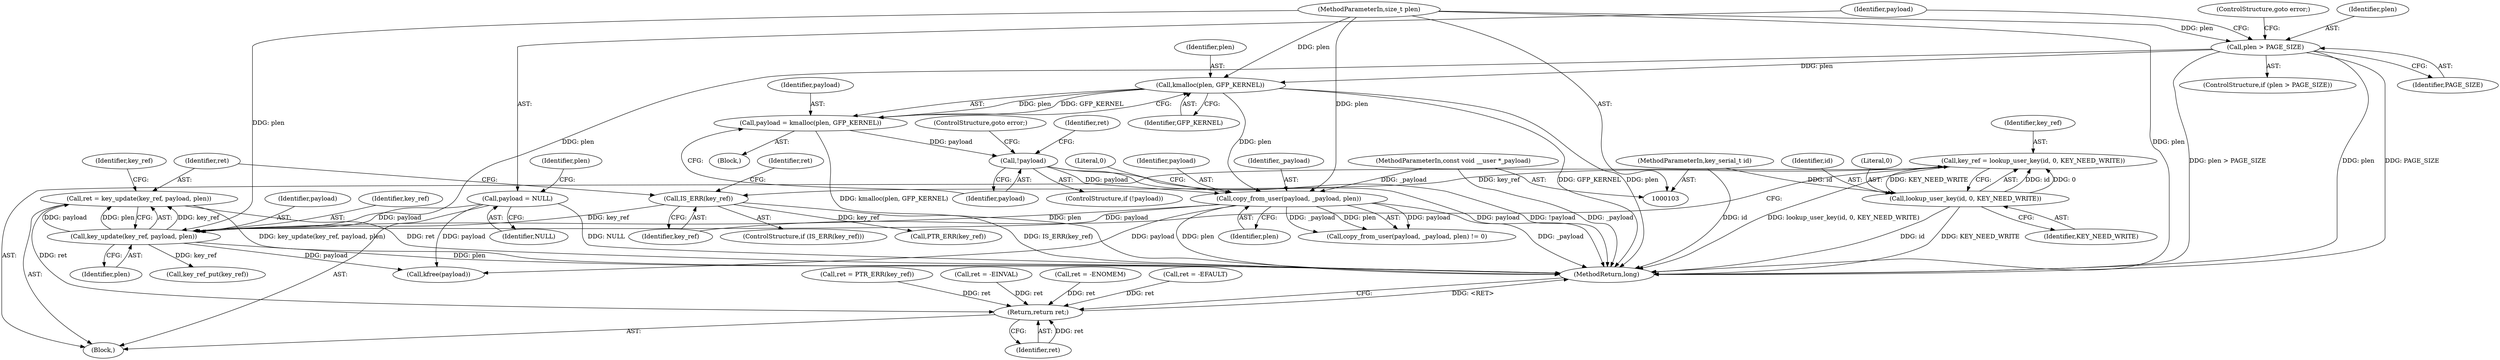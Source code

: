 digraph "0_linux_5649645d725c73df4302428ee4e02c869248b4c5_0@API" {
"1000166" [label="(Call,ret = key_update(key_ref, payload, plen))"];
"1000168" [label="(Call,key_update(key_ref, payload, plen))"];
"1000158" [label="(Call,IS_ERR(key_ref))"];
"1000151" [label="(Call,key_ref = lookup_user_key(id, 0, KEY_NEED_WRITE))"];
"1000153" [label="(Call,lookup_user_key(id, 0, KEY_NEED_WRITE))"];
"1000104" [label="(MethodParameterIn,key_serial_t id)"];
"1000120" [label="(Call,payload = NULL)"];
"1000145" [label="(Call,copy_from_user(payload, _payload, plen))"];
"1000136" [label="(Call,!payload)"];
"1000130" [label="(Call,payload = kmalloc(plen, GFP_KERNEL))"];
"1000132" [label="(Call,kmalloc(plen, GFP_KERNEL))"];
"1000116" [label="(Call,plen > PAGE_SIZE)"];
"1000106" [label="(MethodParameterIn,size_t plen)"];
"1000105" [label="(MethodParameterIn,const void __user *_payload)"];
"1000178" [label="(Return,return ret;)"];
"1000175" [label="(Call,kfree(payload))"];
"1000157" [label="(ControlStructure,if (IS_ERR(key_ref)))"];
"1000154" [label="(Identifier,id)"];
"1000180" [label="(MethodReturn,long)"];
"1000162" [label="(Identifier,ret)"];
"1000117" [label="(Identifier,plen)"];
"1000138" [label="(ControlStructure,goto error;)"];
"1000119" [label="(ControlStructure,goto error;)"];
"1000105" [label="(MethodParameterIn,const void __user *_payload)"];
"1000140" [label="(Identifier,ret)"];
"1000153" [label="(Call,lookup_user_key(id, 0, KEY_NEED_WRITE))"];
"1000168" [label="(Call,key_update(key_ref, payload, plen))"];
"1000156" [label="(Identifier,KEY_NEED_WRITE)"];
"1000115" [label="(ControlStructure,if (plen > PAGE_SIZE))"];
"1000163" [label="(Call,PTR_ERR(key_ref))"];
"1000173" [label="(Identifier,key_ref)"];
"1000155" [label="(Literal,0)"];
"1000136" [label="(Call,!payload)"];
"1000118" [label="(Identifier,PAGE_SIZE)"];
"1000170" [label="(Identifier,payload)"];
"1000161" [label="(Call,ret = PTR_ERR(key_ref))"];
"1000135" [label="(ControlStructure,if (!payload))"];
"1000151" [label="(Call,key_ref = lookup_user_key(id, 0, KEY_NEED_WRITE))"];
"1000124" [label="(Identifier,plen)"];
"1000147" [label="(Identifier,_payload)"];
"1000111" [label="(Call,ret = -EINVAL)"];
"1000169" [label="(Identifier,key_ref)"];
"1000106" [label="(MethodParameterIn,size_t plen)"];
"1000131" [label="(Identifier,payload)"];
"1000133" [label="(Identifier,plen)"];
"1000107" [label="(Block,)"];
"1000134" [label="(Identifier,GFP_KERNEL)"];
"1000145" [label="(Call,copy_from_user(payload, _payload, plen))"];
"1000149" [label="(Literal,0)"];
"1000104" [label="(MethodParameterIn,key_serial_t id)"];
"1000122" [label="(Identifier,NULL)"];
"1000152" [label="(Identifier,key_ref)"];
"1000126" [label="(Call,ret = -ENOMEM)"];
"1000178" [label="(Return,return ret;)"];
"1000132" [label="(Call,kmalloc(plen, GFP_KERNEL))"];
"1000158" [label="(Call,IS_ERR(key_ref))"];
"1000116" [label="(Call,plen > PAGE_SIZE)"];
"1000125" [label="(Block,)"];
"1000139" [label="(Call,ret = -EFAULT)"];
"1000120" [label="(Call,payload = NULL)"];
"1000167" [label="(Identifier,ret)"];
"1000137" [label="(Identifier,payload)"];
"1000148" [label="(Identifier,plen)"];
"1000171" [label="(Identifier,plen)"];
"1000146" [label="(Identifier,payload)"];
"1000130" [label="(Call,payload = kmalloc(plen, GFP_KERNEL))"];
"1000166" [label="(Call,ret = key_update(key_ref, payload, plen))"];
"1000159" [label="(Identifier,key_ref)"];
"1000121" [label="(Identifier,payload)"];
"1000179" [label="(Identifier,ret)"];
"1000172" [label="(Call,key_ref_put(key_ref))"];
"1000144" [label="(Call,copy_from_user(payload, _payload, plen) != 0)"];
"1000166" -> "1000107"  [label="AST: "];
"1000166" -> "1000168"  [label="CFG: "];
"1000167" -> "1000166"  [label="AST: "];
"1000168" -> "1000166"  [label="AST: "];
"1000173" -> "1000166"  [label="CFG: "];
"1000166" -> "1000180"  [label="DDG: key_update(key_ref, payload, plen)"];
"1000166" -> "1000180"  [label="DDG: ret"];
"1000168" -> "1000166"  [label="DDG: key_ref"];
"1000168" -> "1000166"  [label="DDG: payload"];
"1000168" -> "1000166"  [label="DDG: plen"];
"1000166" -> "1000178"  [label="DDG: ret"];
"1000168" -> "1000171"  [label="CFG: "];
"1000169" -> "1000168"  [label="AST: "];
"1000170" -> "1000168"  [label="AST: "];
"1000171" -> "1000168"  [label="AST: "];
"1000168" -> "1000180"  [label="DDG: plen"];
"1000158" -> "1000168"  [label="DDG: key_ref"];
"1000120" -> "1000168"  [label="DDG: payload"];
"1000145" -> "1000168"  [label="DDG: payload"];
"1000145" -> "1000168"  [label="DDG: plen"];
"1000116" -> "1000168"  [label="DDG: plen"];
"1000106" -> "1000168"  [label="DDG: plen"];
"1000168" -> "1000172"  [label="DDG: key_ref"];
"1000168" -> "1000175"  [label="DDG: payload"];
"1000158" -> "1000157"  [label="AST: "];
"1000158" -> "1000159"  [label="CFG: "];
"1000159" -> "1000158"  [label="AST: "];
"1000162" -> "1000158"  [label="CFG: "];
"1000167" -> "1000158"  [label="CFG: "];
"1000158" -> "1000180"  [label="DDG: IS_ERR(key_ref)"];
"1000151" -> "1000158"  [label="DDG: key_ref"];
"1000158" -> "1000163"  [label="DDG: key_ref"];
"1000151" -> "1000107"  [label="AST: "];
"1000151" -> "1000153"  [label="CFG: "];
"1000152" -> "1000151"  [label="AST: "];
"1000153" -> "1000151"  [label="AST: "];
"1000159" -> "1000151"  [label="CFG: "];
"1000151" -> "1000180"  [label="DDG: lookup_user_key(id, 0, KEY_NEED_WRITE)"];
"1000153" -> "1000151"  [label="DDG: id"];
"1000153" -> "1000151"  [label="DDG: 0"];
"1000153" -> "1000151"  [label="DDG: KEY_NEED_WRITE"];
"1000153" -> "1000156"  [label="CFG: "];
"1000154" -> "1000153"  [label="AST: "];
"1000155" -> "1000153"  [label="AST: "];
"1000156" -> "1000153"  [label="AST: "];
"1000153" -> "1000180"  [label="DDG: id"];
"1000153" -> "1000180"  [label="DDG: KEY_NEED_WRITE"];
"1000104" -> "1000153"  [label="DDG: id"];
"1000104" -> "1000103"  [label="AST: "];
"1000104" -> "1000180"  [label="DDG: id"];
"1000120" -> "1000107"  [label="AST: "];
"1000120" -> "1000122"  [label="CFG: "];
"1000121" -> "1000120"  [label="AST: "];
"1000122" -> "1000120"  [label="AST: "];
"1000124" -> "1000120"  [label="CFG: "];
"1000120" -> "1000180"  [label="DDG: NULL"];
"1000120" -> "1000175"  [label="DDG: payload"];
"1000145" -> "1000144"  [label="AST: "];
"1000145" -> "1000148"  [label="CFG: "];
"1000146" -> "1000145"  [label="AST: "];
"1000147" -> "1000145"  [label="AST: "];
"1000148" -> "1000145"  [label="AST: "];
"1000149" -> "1000145"  [label="CFG: "];
"1000145" -> "1000180"  [label="DDG: plen"];
"1000145" -> "1000180"  [label="DDG: _payload"];
"1000145" -> "1000144"  [label="DDG: payload"];
"1000145" -> "1000144"  [label="DDG: _payload"];
"1000145" -> "1000144"  [label="DDG: plen"];
"1000136" -> "1000145"  [label="DDG: payload"];
"1000105" -> "1000145"  [label="DDG: _payload"];
"1000132" -> "1000145"  [label="DDG: plen"];
"1000106" -> "1000145"  [label="DDG: plen"];
"1000145" -> "1000175"  [label="DDG: payload"];
"1000136" -> "1000135"  [label="AST: "];
"1000136" -> "1000137"  [label="CFG: "];
"1000137" -> "1000136"  [label="AST: "];
"1000138" -> "1000136"  [label="CFG: "];
"1000140" -> "1000136"  [label="CFG: "];
"1000136" -> "1000180"  [label="DDG: !payload"];
"1000136" -> "1000180"  [label="DDG: payload"];
"1000130" -> "1000136"  [label="DDG: payload"];
"1000130" -> "1000125"  [label="AST: "];
"1000130" -> "1000132"  [label="CFG: "];
"1000131" -> "1000130"  [label="AST: "];
"1000132" -> "1000130"  [label="AST: "];
"1000137" -> "1000130"  [label="CFG: "];
"1000130" -> "1000180"  [label="DDG: kmalloc(plen, GFP_KERNEL)"];
"1000132" -> "1000130"  [label="DDG: plen"];
"1000132" -> "1000130"  [label="DDG: GFP_KERNEL"];
"1000132" -> "1000134"  [label="CFG: "];
"1000133" -> "1000132"  [label="AST: "];
"1000134" -> "1000132"  [label="AST: "];
"1000132" -> "1000180"  [label="DDG: GFP_KERNEL"];
"1000132" -> "1000180"  [label="DDG: plen"];
"1000116" -> "1000132"  [label="DDG: plen"];
"1000106" -> "1000132"  [label="DDG: plen"];
"1000116" -> "1000115"  [label="AST: "];
"1000116" -> "1000118"  [label="CFG: "];
"1000117" -> "1000116"  [label="AST: "];
"1000118" -> "1000116"  [label="AST: "];
"1000119" -> "1000116"  [label="CFG: "];
"1000121" -> "1000116"  [label="CFG: "];
"1000116" -> "1000180"  [label="DDG: plen"];
"1000116" -> "1000180"  [label="DDG: PAGE_SIZE"];
"1000116" -> "1000180"  [label="DDG: plen > PAGE_SIZE"];
"1000106" -> "1000116"  [label="DDG: plen"];
"1000106" -> "1000103"  [label="AST: "];
"1000106" -> "1000180"  [label="DDG: plen"];
"1000105" -> "1000103"  [label="AST: "];
"1000105" -> "1000180"  [label="DDG: _payload"];
"1000178" -> "1000107"  [label="AST: "];
"1000178" -> "1000179"  [label="CFG: "];
"1000179" -> "1000178"  [label="AST: "];
"1000180" -> "1000178"  [label="CFG: "];
"1000178" -> "1000180"  [label="DDG: <RET>"];
"1000179" -> "1000178"  [label="DDG: ret"];
"1000139" -> "1000178"  [label="DDG: ret"];
"1000126" -> "1000178"  [label="DDG: ret"];
"1000111" -> "1000178"  [label="DDG: ret"];
"1000161" -> "1000178"  [label="DDG: ret"];
}
